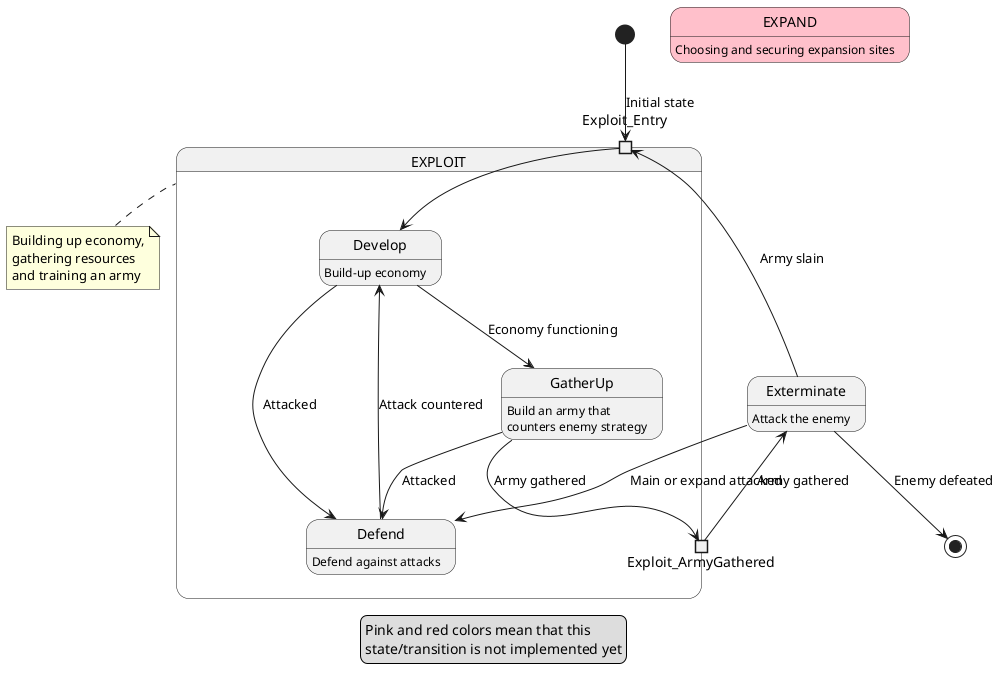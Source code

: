 @startuml controller states

state EXPLOIT {
    state Develop: Build-up economy
    state Defend: Defend against attacks
    state GatherUp: Build an army that\ncounters enemy strategy

    state Exploit_Entry <<inputPin>>

    Exploit_Entry --> Develop
    Develop --> Defend: Attacked
    Defend --> Develop: Attack countered
    GatherUp --> Defend: Attacked
    
    Develop --> GatherUp: Economy functioning
    GatherUp -down-> Exploit_ArmyGathered <<outputPin>>: Army gathered
}

note left of EXPLOIT
Building up economy,
gathering resources 
and training an army
end note

state EXPAND #pink: Choosing and securing expansion sites
state Exterminate: Attack the enemy

[*] -down-> Exploit_Entry: Initial state

Exploit_ArmyGathered -right-> Exterminate: Army gathered

Exterminate --> [*]: Enemy defeated
Exterminate --> Exploit_Entry: Army slain
Exterminate --> Defend: Main or expand attacked


legend
Pink and red colors mean that this 
state/transition is not implemented yet
endlegend

@enduml